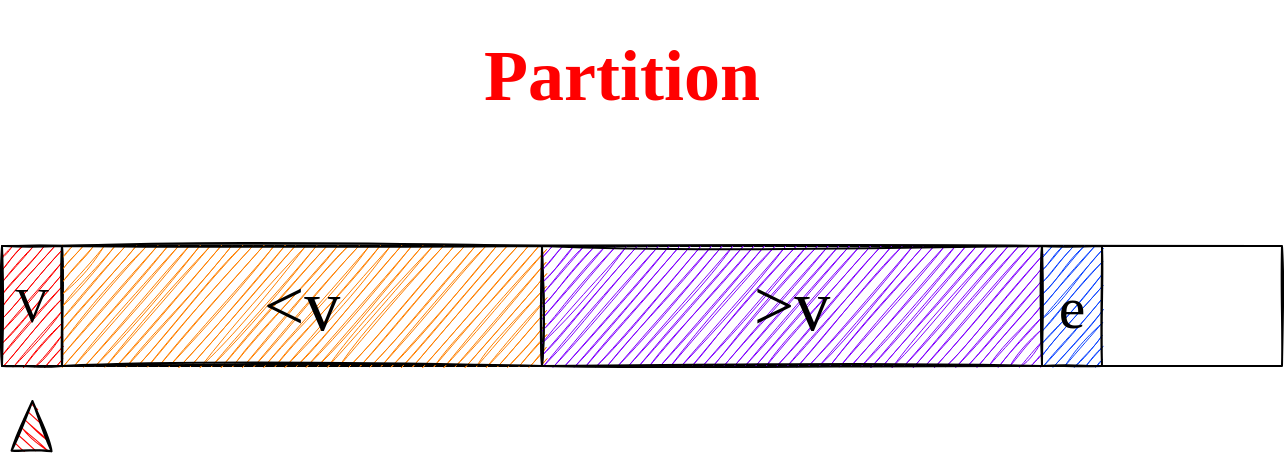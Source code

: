 <mxfile version="14.8.0" type="github">
  <diagram id="wH40gckcNGH1ml5ody64" name="Page-1">
    <mxGraphModel dx="1038" dy="547" grid="1" gridSize="10" guides="1" tooltips="1" connect="1" arrows="1" fold="1" page="1" pageScale="1" pageWidth="827" pageHeight="1169" math="0" shadow="0">
      <root>
        <mxCell id="0" />
        <mxCell id="1" parent="0" />
        <mxCell id="mw8QCALpUm3EfZhTd_U1-1" value="&lt;h1&gt;&lt;font face=&quot;中国式手写风&quot; style=&quot;font-size: 36px&quot; color=&quot;#ff0000&quot;&gt;Partition&lt;/font&gt;&lt;/h1&gt;" style="text;html=1;strokeColor=none;fillColor=none;align=center;verticalAlign=middle;whiteSpace=wrap;rounded=0;sketch=1;" vertex="1" parent="1">
          <mxGeometry x="320" y="50" width="140" height="70" as="geometry" />
        </mxCell>
        <mxCell id="mw8QCALpUm3EfZhTd_U1-2" value="" style="rounded=0;whiteSpace=wrap;html=1;sketch=1;" vertex="1" parent="1">
          <mxGeometry x="80" y="170" width="640" height="60" as="geometry" />
        </mxCell>
        <mxCell id="mw8QCALpUm3EfZhTd_U1-3" value="&lt;font face=&quot;中国式手写风&quot; style=&quot;font-size: 24px&quot;&gt;V&lt;/font&gt;" style="rounded=0;whiteSpace=wrap;html=1;sketch=1;fillColor=#FF0000;" vertex="1" parent="1">
          <mxGeometry x="80" y="170" width="30" height="60" as="geometry" />
        </mxCell>
        <mxCell id="mw8QCALpUm3EfZhTd_U1-4" value="&lt;font face=&quot;中国式手写风&quot; style=&quot;font-size: 36px&quot;&gt;&amp;lt;v&lt;/font&gt;" style="rounded=0;whiteSpace=wrap;html=1;sketch=1;strokeColor=#000000;fillColor=#FF8000;" vertex="1" parent="1">
          <mxGeometry x="110" y="170" width="240" height="60" as="geometry" />
        </mxCell>
        <mxCell id="mw8QCALpUm3EfZhTd_U1-5" value="&lt;font face=&quot;中国式手写风&quot; style=&quot;font-size: 36px&quot;&gt;&amp;gt;v&lt;/font&gt;" style="rounded=0;whiteSpace=wrap;html=1;sketch=1;strokeColor=#000000;fillColor=#7F00FF;" vertex="1" parent="1">
          <mxGeometry x="350" y="170" width="250" height="60" as="geometry" />
        </mxCell>
        <mxCell id="mw8QCALpUm3EfZhTd_U1-6" value="&lt;font face=&quot;中国式手写风&quot; style=&quot;font-size: 30px&quot;&gt;e&lt;/font&gt;" style="rounded=0;whiteSpace=wrap;html=1;sketch=1;strokeColor=#000000;fillColor=#0A43FF;" vertex="1" parent="1">
          <mxGeometry x="600" y="170" width="30" height="60" as="geometry" />
        </mxCell>
        <mxCell id="mw8QCALpUm3EfZhTd_U1-7" value="" style="triangle;whiteSpace=wrap;html=1;sketch=1;strokeColor=#000000;rotation=-89;fillColor=#FF0000;" vertex="1" parent="1">
          <mxGeometry x="82.5" y="250.0" width="25" height="20" as="geometry" />
        </mxCell>
      </root>
    </mxGraphModel>
  </diagram>
</mxfile>
